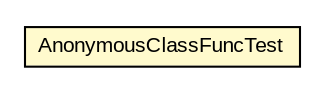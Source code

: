 #!/usr/local/bin/dot
#
# Class diagram 
# Generated by UMLGraph version 5.1 (http://www.umlgraph.org/)
#

digraph G {
	edge [fontname="arial",fontsize=10,labelfontname="arial",labelfontsize=10];
	node [fontname="arial",fontsize=10,shape=plaintext];
	nodesep=0.25;
	ranksep=0.5;
	// com.helger.jcodemodel.AnonymousClassFuncTest
	c691 [label=<<table title="com.helger.jcodemodel.AnonymousClassFuncTest" border="0" cellborder="1" cellspacing="0" cellpadding="2" port="p" bgcolor="lemonChiffon" href="./AnonymousClassFuncTest.html">
		<tr><td><table border="0" cellspacing="0" cellpadding="1">
<tr><td align="center" balign="center"> AnonymousClassFuncTest </td></tr>
		</table></td></tr>
		</table>>, fontname="arial", fontcolor="black", fontsize=10.0];
}

